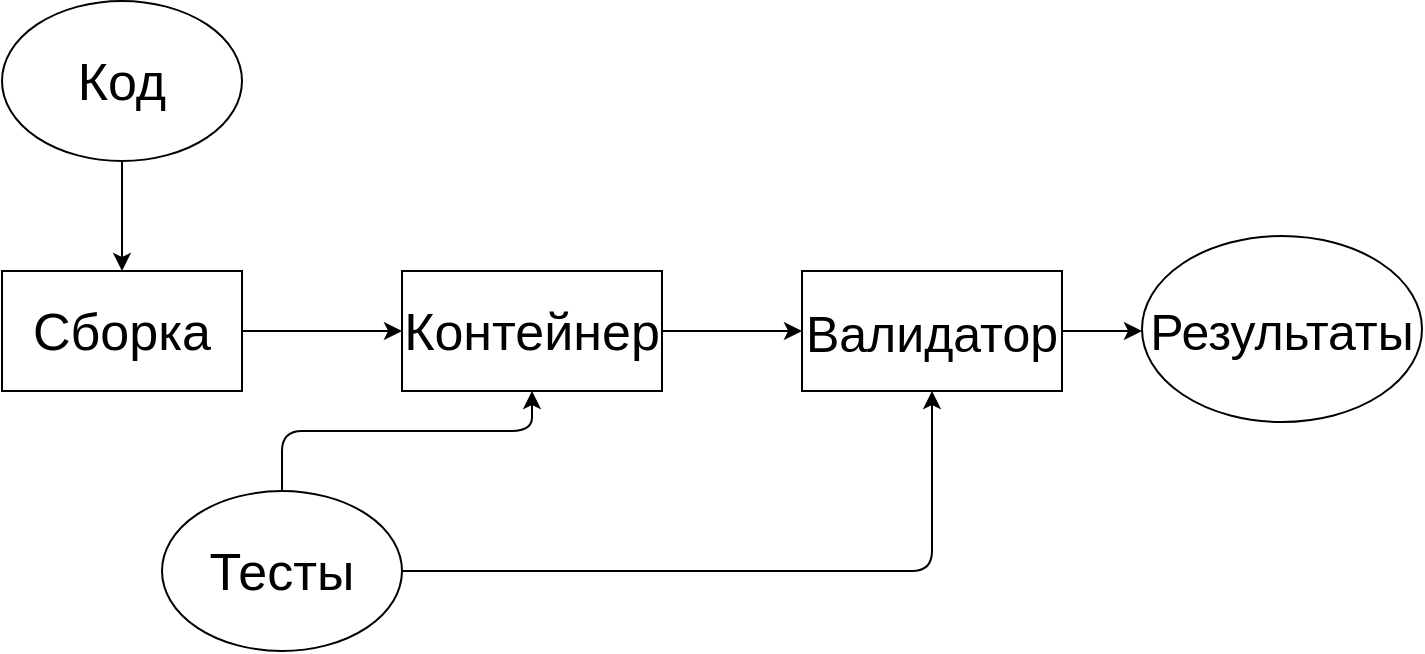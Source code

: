 <mxfile version="10.6.7" type="device"><diagram id="iimzKYKRQNGUmg-jKKIk" name="Page-1"><mxGraphModel dx="1154" dy="717" grid="1" gridSize="10" guides="1" tooltips="1" connect="1" arrows="1" fold="1" page="1" pageScale="1" pageWidth="827" pageHeight="1169" math="0" shadow="0"><root><mxCell id="0"/><mxCell id="1" parent="0"/><mxCell id="wf6nWHpQrIjDm7XIL2zd-1" value="&lt;font style=&quot;font-size: 26px;&quot;&gt;Код&lt;/font&gt;" style="ellipse;whiteSpace=wrap;html=1;fontSize=26;" vertex="1" parent="1"><mxGeometry x="70" y="22.5" width="120" height="80" as="geometry"/></mxCell><mxCell id="wf6nWHpQrIjDm7XIL2zd-4" value="Сборка" style="rounded=0;whiteSpace=wrap;html=1;fontSize=26;" vertex="1" parent="1"><mxGeometry x="70" y="157.5" width="120" height="60" as="geometry"/></mxCell><mxCell id="wf6nWHpQrIjDm7XIL2zd-5" value="Контейнер" style="rounded=0;whiteSpace=wrap;html=1;fontSize=26;" vertex="1" parent="1"><mxGeometry x="270" y="157.5" width="130" height="60" as="geometry"/></mxCell><mxCell id="wf6nWHpQrIjDm7XIL2zd-7" value="" style="endArrow=classic;html=1;exitX=0.5;exitY=1;exitDx=0;exitDy=0;entryX=0.5;entryY=0;entryDx=0;entryDy=0;fontSize=26;" edge="1" parent="1" source="wf6nWHpQrIjDm7XIL2zd-1" target="wf6nWHpQrIjDm7XIL2zd-4"><mxGeometry width="50" height="50" relative="1" as="geometry"><mxPoint x="130" y="97.5" as="sourcePoint"/><mxPoint y="237.5" as="targetPoint"/></mxGeometry></mxCell><mxCell id="wf6nWHpQrIjDm7XIL2zd-8" value="" style="endArrow=classic;html=1;exitX=1;exitY=0.5;exitDx=0;exitDy=0;entryX=0;entryY=0.5;entryDx=0;entryDy=0;fontSize=26;" edge="1" parent="1" source="wf6nWHpQrIjDm7XIL2zd-4" target="wf6nWHpQrIjDm7XIL2zd-5"><mxGeometry width="50" height="50" relative="1" as="geometry"><mxPoint x="200" y="267.5" as="sourcePoint"/><mxPoint x="250" y="217.5" as="targetPoint"/></mxGeometry></mxCell><mxCell id="wf6nWHpQrIjDm7XIL2zd-9" value="Тесты" style="ellipse;whiteSpace=wrap;html=1;fontSize=26;" vertex="1" parent="1"><mxGeometry x="150" y="267.5" width="120" height="80" as="geometry"/></mxCell><mxCell id="wf6nWHpQrIjDm7XIL2zd-10" value="" style="endArrow=classic;html=1;entryX=0.5;entryY=1;entryDx=0;entryDy=0;exitX=0.5;exitY=0;exitDx=0;exitDy=0;fontSize=26;" edge="1" parent="1" source="wf6nWHpQrIjDm7XIL2zd-9" target="wf6nWHpQrIjDm7XIL2zd-5"><mxGeometry width="50" height="50" relative="1" as="geometry"><mxPoint x="320" y="297.5" as="sourcePoint"/><mxPoint x="350" y="367.5" as="targetPoint"/><Array as="points"><mxPoint x="210" y="237.5"/><mxPoint x="335" y="237.5"/></Array></mxGeometry></mxCell><mxCell id="wf6nWHpQrIjDm7XIL2zd-11" value="Валидатор" style="rounded=0;whiteSpace=wrap;html=1;fontSize=25;" vertex="1" parent="1"><mxGeometry x="470" y="157.5" width="130" height="60" as="geometry"/></mxCell><mxCell id="wf6nWHpQrIjDm7XIL2zd-12" value="" style="endArrow=classic;html=1;exitX=1;exitY=0.5;exitDx=0;exitDy=0;entryX=0.5;entryY=1;entryDx=0;entryDy=0;fontSize=26;" edge="1" parent="1" source="wf6nWHpQrIjDm7XIL2zd-9"><mxGeometry width="50" height="50" relative="1" as="geometry"><mxPoint x="460" y="397.5" as="sourcePoint"/><mxPoint x="535" y="217.5" as="targetPoint"/><Array as="points"><mxPoint x="535" y="307.5"/></Array></mxGeometry></mxCell><mxCell id="wf6nWHpQrIjDm7XIL2zd-13" value="" style="endArrow=classic;html=1;exitX=1;exitY=0.5;exitDx=0;exitDy=0;entryX=0;entryY=0.5;entryDx=0;entryDy=0;fontSize=26;" edge="1" parent="1" source="wf6nWHpQrIjDm7XIL2zd-5"><mxGeometry width="50" height="50" relative="1" as="geometry"><mxPoint x="70" y="317.5" as="sourcePoint"/><mxPoint x="470" y="187.5" as="targetPoint"/></mxGeometry></mxCell><mxCell id="wf6nWHpQrIjDm7XIL2zd-14" value="" style="endArrow=classic;html=1;exitX=1;exitY=0.5;exitDx=0;exitDy=0;entryX=0;entryY=0.5;entryDx=0;entryDy=0;" edge="1" parent="1" source="wf6nWHpQrIjDm7XIL2zd-11"><mxGeometry width="50" height="50" relative="1" as="geometry"><mxPoint x="-110" y="427.5" as="sourcePoint"/><mxPoint x="640" y="187.5" as="targetPoint"/></mxGeometry></mxCell><mxCell id="wf6nWHpQrIjDm7XIL2zd-15" value="Результаты" style="ellipse;whiteSpace=wrap;html=1;fontSize=25;" vertex="1" parent="1"><mxGeometry x="640" y="140" width="140" height="93" as="geometry"/></mxCell></root></mxGraphModel></diagram></mxfile>